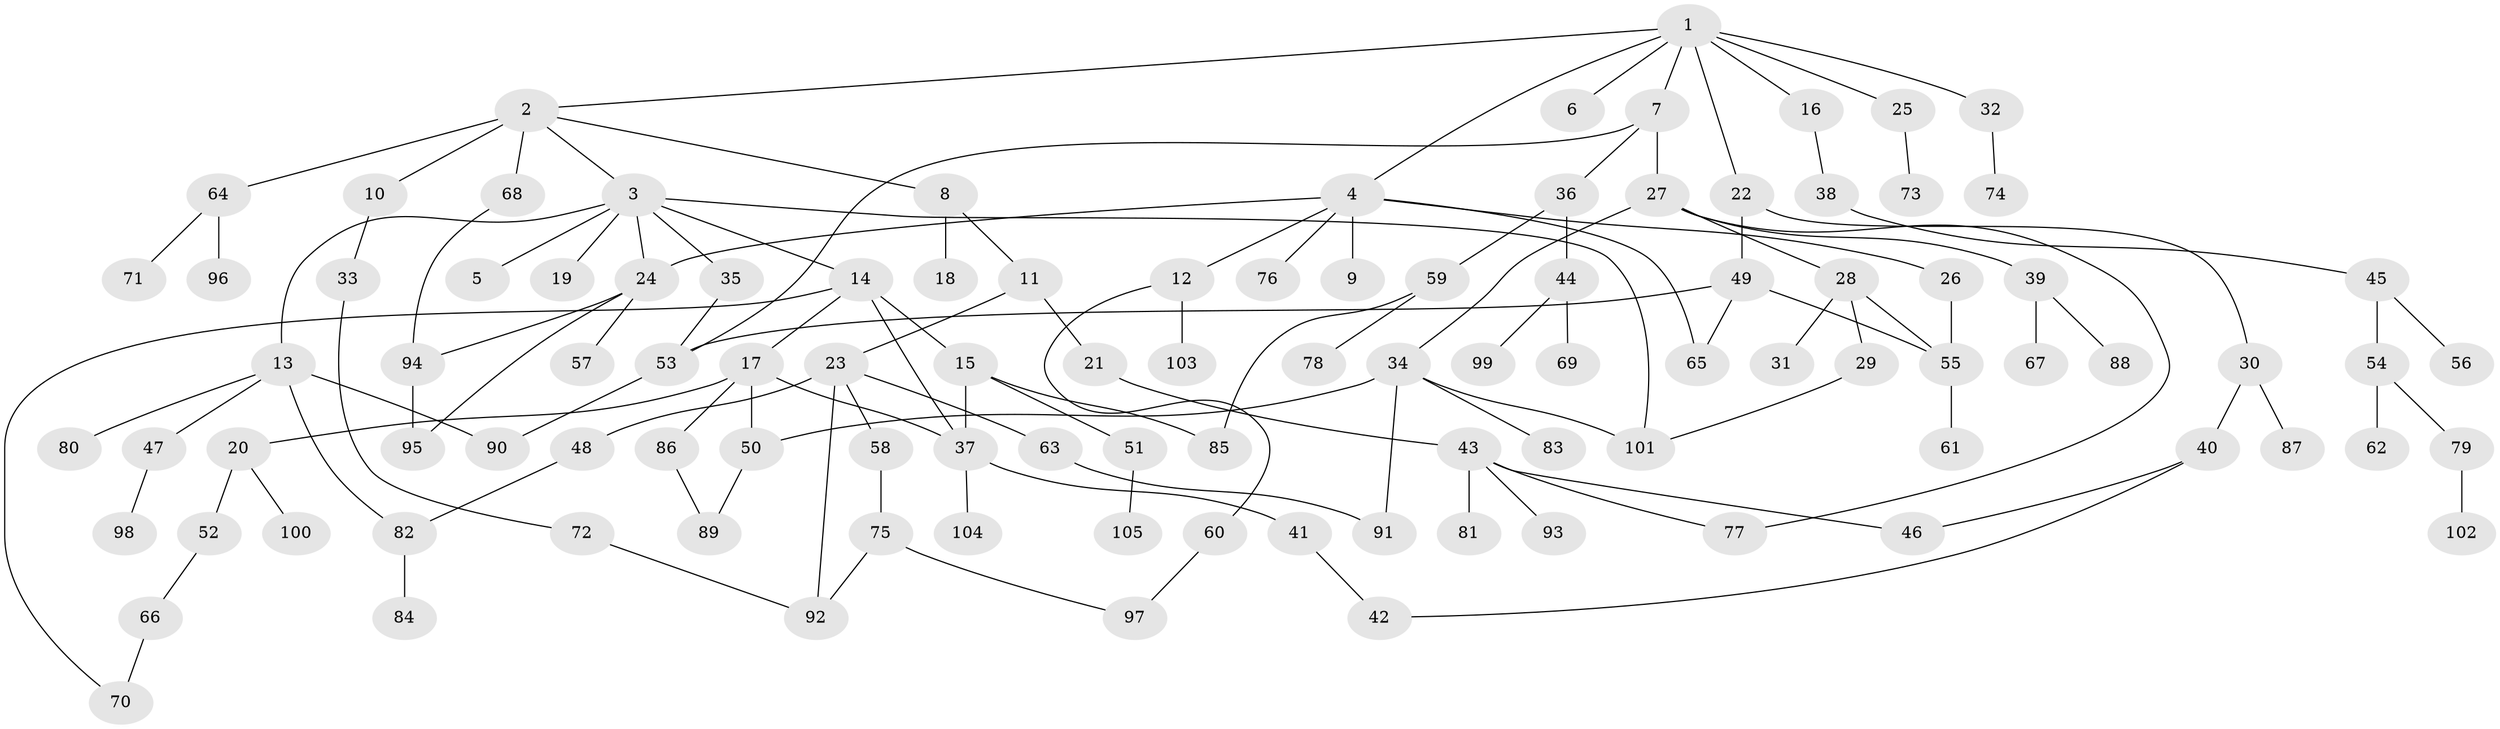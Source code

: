 // coarse degree distribution, {7: 0.03076923076923077, 6: 0.03076923076923077, 1: 0.18461538461538463, 4: 0.12307692307692308, 2: 0.4153846153846154, 3: 0.15384615384615385, 5: 0.06153846153846154}
// Generated by graph-tools (version 1.1) at 2025/49/03/04/25 22:49:03]
// undirected, 105 vertices, 129 edges
graph export_dot {
  node [color=gray90,style=filled];
  1;
  2;
  3;
  4;
  5;
  6;
  7;
  8;
  9;
  10;
  11;
  12;
  13;
  14;
  15;
  16;
  17;
  18;
  19;
  20;
  21;
  22;
  23;
  24;
  25;
  26;
  27;
  28;
  29;
  30;
  31;
  32;
  33;
  34;
  35;
  36;
  37;
  38;
  39;
  40;
  41;
  42;
  43;
  44;
  45;
  46;
  47;
  48;
  49;
  50;
  51;
  52;
  53;
  54;
  55;
  56;
  57;
  58;
  59;
  60;
  61;
  62;
  63;
  64;
  65;
  66;
  67;
  68;
  69;
  70;
  71;
  72;
  73;
  74;
  75;
  76;
  77;
  78;
  79;
  80;
  81;
  82;
  83;
  84;
  85;
  86;
  87;
  88;
  89;
  90;
  91;
  92;
  93;
  94;
  95;
  96;
  97;
  98;
  99;
  100;
  101;
  102;
  103;
  104;
  105;
  1 -- 2;
  1 -- 4;
  1 -- 6;
  1 -- 7;
  1 -- 16;
  1 -- 22;
  1 -- 25;
  1 -- 32;
  2 -- 3;
  2 -- 8;
  2 -- 10;
  2 -- 64;
  2 -- 68;
  3 -- 5;
  3 -- 13;
  3 -- 14;
  3 -- 19;
  3 -- 24;
  3 -- 35;
  3 -- 101;
  4 -- 9;
  4 -- 12;
  4 -- 26;
  4 -- 65;
  4 -- 76;
  4 -- 24;
  7 -- 27;
  7 -- 36;
  7 -- 53;
  8 -- 11;
  8 -- 18;
  10 -- 33;
  11 -- 21;
  11 -- 23;
  12 -- 60;
  12 -- 103;
  13 -- 47;
  13 -- 80;
  13 -- 82;
  13 -- 90;
  14 -- 15;
  14 -- 17;
  14 -- 70;
  14 -- 37;
  15 -- 37;
  15 -- 51;
  15 -- 85;
  16 -- 38;
  17 -- 20;
  17 -- 50;
  17 -- 86;
  17 -- 37;
  20 -- 52;
  20 -- 100;
  21 -- 43;
  22 -- 30;
  22 -- 49;
  23 -- 48;
  23 -- 58;
  23 -- 63;
  23 -- 92;
  24 -- 57;
  24 -- 94;
  24 -- 95;
  25 -- 73;
  26 -- 55;
  27 -- 28;
  27 -- 34;
  27 -- 39;
  27 -- 77;
  28 -- 29;
  28 -- 31;
  28 -- 55;
  29 -- 101;
  30 -- 40;
  30 -- 87;
  32 -- 74;
  33 -- 72;
  34 -- 83;
  34 -- 91;
  34 -- 101;
  34 -- 50;
  35 -- 53;
  36 -- 44;
  36 -- 59;
  37 -- 41;
  37 -- 104;
  38 -- 45;
  39 -- 67;
  39 -- 88;
  40 -- 42;
  40 -- 46;
  41 -- 42;
  43 -- 81;
  43 -- 93;
  43 -- 77;
  43 -- 46;
  44 -- 69;
  44 -- 99;
  45 -- 54;
  45 -- 56;
  47 -- 98;
  48 -- 82;
  49 -- 53;
  49 -- 65;
  49 -- 55;
  50 -- 89;
  51 -- 105;
  52 -- 66;
  53 -- 90;
  54 -- 62;
  54 -- 79;
  55 -- 61;
  58 -- 75;
  59 -- 78;
  59 -- 85;
  60 -- 97;
  63 -- 91;
  64 -- 71;
  64 -- 96;
  66 -- 70;
  68 -- 94;
  72 -- 92;
  75 -- 92;
  75 -- 97;
  79 -- 102;
  82 -- 84;
  86 -- 89;
  94 -- 95;
}
